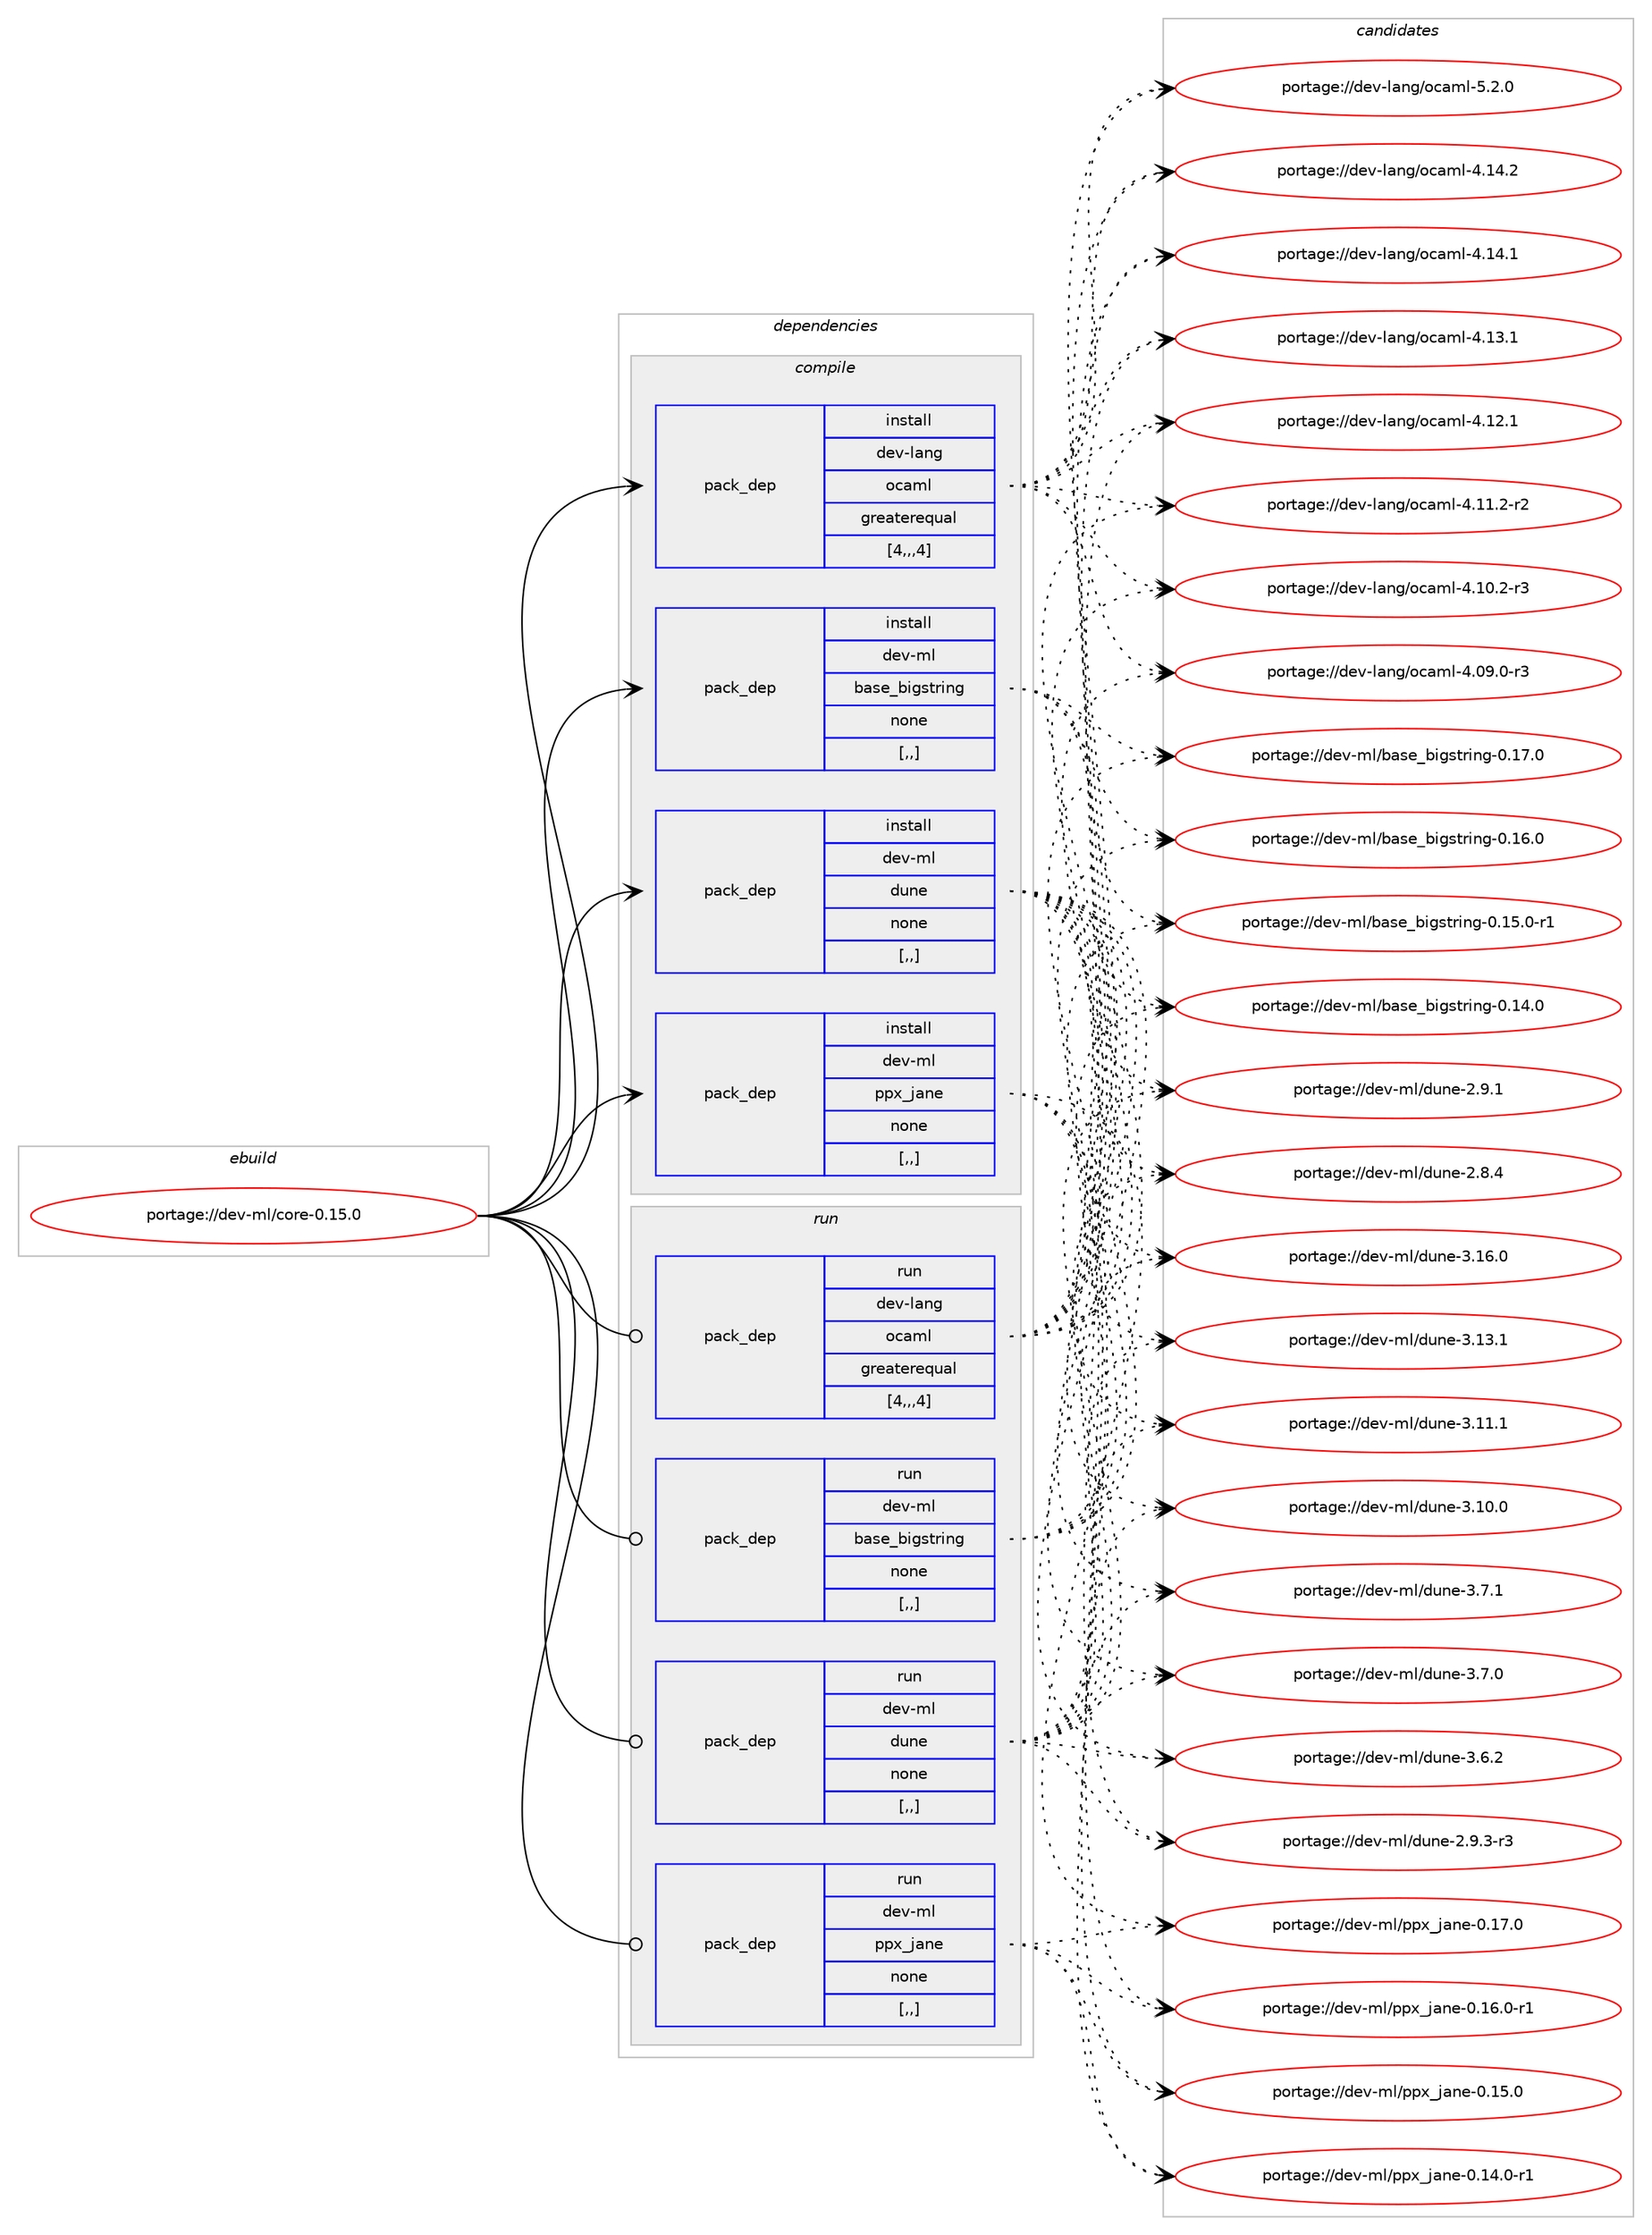 digraph prolog {

# *************
# Graph options
# *************

newrank=true;
concentrate=true;
compound=true;
graph [rankdir=LR,fontname=Helvetica,fontsize=10,ranksep=1.5];#, ranksep=2.5, nodesep=0.2];
edge  [arrowhead=vee];
node  [fontname=Helvetica,fontsize=10];

# **********
# The ebuild
# **********

subgraph cluster_leftcol {
color=gray;
label=<<i>ebuild</i>>;
id [label="portage://dev-ml/core-0.15.0", color=red, width=4, href="../dev-ml/core-0.15.0.svg"];
}

# ****************
# The dependencies
# ****************

subgraph cluster_midcol {
color=gray;
label=<<i>dependencies</i>>;
subgraph cluster_compile {
fillcolor="#eeeeee";
style=filled;
label=<<i>compile</i>>;
subgraph pack87901 {
dependency118383 [label=<<TABLE BORDER="0" CELLBORDER="1" CELLSPACING="0" CELLPADDING="4" WIDTH="220"><TR><TD ROWSPAN="6" CELLPADDING="30">pack_dep</TD></TR><TR><TD WIDTH="110">install</TD></TR><TR><TD>dev-lang</TD></TR><TR><TD>ocaml</TD></TR><TR><TD>greaterequal</TD></TR><TR><TD>[4,,,4]</TD></TR></TABLE>>, shape=none, color=blue];
}
id:e -> dependency118383:w [weight=20,style="solid",arrowhead="vee"];
subgraph pack87902 {
dependency118384 [label=<<TABLE BORDER="0" CELLBORDER="1" CELLSPACING="0" CELLPADDING="4" WIDTH="220"><TR><TD ROWSPAN="6" CELLPADDING="30">pack_dep</TD></TR><TR><TD WIDTH="110">install</TD></TR><TR><TD>dev-ml</TD></TR><TR><TD>base_bigstring</TD></TR><TR><TD>none</TD></TR><TR><TD>[,,]</TD></TR></TABLE>>, shape=none, color=blue];
}
id:e -> dependency118384:w [weight=20,style="solid",arrowhead="vee"];
subgraph pack87903 {
dependency118385 [label=<<TABLE BORDER="0" CELLBORDER="1" CELLSPACING="0" CELLPADDING="4" WIDTH="220"><TR><TD ROWSPAN="6" CELLPADDING="30">pack_dep</TD></TR><TR><TD WIDTH="110">install</TD></TR><TR><TD>dev-ml</TD></TR><TR><TD>dune</TD></TR><TR><TD>none</TD></TR><TR><TD>[,,]</TD></TR></TABLE>>, shape=none, color=blue];
}
id:e -> dependency118385:w [weight=20,style="solid",arrowhead="vee"];
subgraph pack87904 {
dependency118386 [label=<<TABLE BORDER="0" CELLBORDER="1" CELLSPACING="0" CELLPADDING="4" WIDTH="220"><TR><TD ROWSPAN="6" CELLPADDING="30">pack_dep</TD></TR><TR><TD WIDTH="110">install</TD></TR><TR><TD>dev-ml</TD></TR><TR><TD>ppx_jane</TD></TR><TR><TD>none</TD></TR><TR><TD>[,,]</TD></TR></TABLE>>, shape=none, color=blue];
}
id:e -> dependency118386:w [weight=20,style="solid",arrowhead="vee"];
}
subgraph cluster_compileandrun {
fillcolor="#eeeeee";
style=filled;
label=<<i>compile and run</i>>;
}
subgraph cluster_run {
fillcolor="#eeeeee";
style=filled;
label=<<i>run</i>>;
subgraph pack87905 {
dependency118387 [label=<<TABLE BORDER="0" CELLBORDER="1" CELLSPACING="0" CELLPADDING="4" WIDTH="220"><TR><TD ROWSPAN="6" CELLPADDING="30">pack_dep</TD></TR><TR><TD WIDTH="110">run</TD></TR><TR><TD>dev-lang</TD></TR><TR><TD>ocaml</TD></TR><TR><TD>greaterequal</TD></TR><TR><TD>[4,,,4]</TD></TR></TABLE>>, shape=none, color=blue];
}
id:e -> dependency118387:w [weight=20,style="solid",arrowhead="odot"];
subgraph pack87906 {
dependency118388 [label=<<TABLE BORDER="0" CELLBORDER="1" CELLSPACING="0" CELLPADDING="4" WIDTH="220"><TR><TD ROWSPAN="6" CELLPADDING="30">pack_dep</TD></TR><TR><TD WIDTH="110">run</TD></TR><TR><TD>dev-ml</TD></TR><TR><TD>base_bigstring</TD></TR><TR><TD>none</TD></TR><TR><TD>[,,]</TD></TR></TABLE>>, shape=none, color=blue];
}
id:e -> dependency118388:w [weight=20,style="solid",arrowhead="odot"];
subgraph pack87907 {
dependency118389 [label=<<TABLE BORDER="0" CELLBORDER="1" CELLSPACING="0" CELLPADDING="4" WIDTH="220"><TR><TD ROWSPAN="6" CELLPADDING="30">pack_dep</TD></TR><TR><TD WIDTH="110">run</TD></TR><TR><TD>dev-ml</TD></TR><TR><TD>dune</TD></TR><TR><TD>none</TD></TR><TR><TD>[,,]</TD></TR></TABLE>>, shape=none, color=blue];
}
id:e -> dependency118389:w [weight=20,style="solid",arrowhead="odot"];
subgraph pack87908 {
dependency118390 [label=<<TABLE BORDER="0" CELLBORDER="1" CELLSPACING="0" CELLPADDING="4" WIDTH="220"><TR><TD ROWSPAN="6" CELLPADDING="30">pack_dep</TD></TR><TR><TD WIDTH="110">run</TD></TR><TR><TD>dev-ml</TD></TR><TR><TD>ppx_jane</TD></TR><TR><TD>none</TD></TR><TR><TD>[,,]</TD></TR></TABLE>>, shape=none, color=blue];
}
id:e -> dependency118390:w [weight=20,style="solid",arrowhead="odot"];
}
}

# **************
# The candidates
# **************

subgraph cluster_choices {
rank=same;
color=gray;
label=<<i>candidates</i>>;

subgraph choice87901 {
color=black;
nodesep=1;
choice1001011184510897110103471119997109108455346504648 [label="portage://dev-lang/ocaml-5.2.0", color=red, width=4,href="../dev-lang/ocaml-5.2.0.svg"];
choice100101118451089711010347111999710910845524649524650 [label="portage://dev-lang/ocaml-4.14.2", color=red, width=4,href="../dev-lang/ocaml-4.14.2.svg"];
choice100101118451089711010347111999710910845524649524649 [label="portage://dev-lang/ocaml-4.14.1", color=red, width=4,href="../dev-lang/ocaml-4.14.1.svg"];
choice100101118451089711010347111999710910845524649514649 [label="portage://dev-lang/ocaml-4.13.1", color=red, width=4,href="../dev-lang/ocaml-4.13.1.svg"];
choice100101118451089711010347111999710910845524649504649 [label="portage://dev-lang/ocaml-4.12.1", color=red, width=4,href="../dev-lang/ocaml-4.12.1.svg"];
choice1001011184510897110103471119997109108455246494946504511450 [label="portage://dev-lang/ocaml-4.11.2-r2", color=red, width=4,href="../dev-lang/ocaml-4.11.2-r2.svg"];
choice1001011184510897110103471119997109108455246494846504511451 [label="portage://dev-lang/ocaml-4.10.2-r3", color=red, width=4,href="../dev-lang/ocaml-4.10.2-r3.svg"];
choice1001011184510897110103471119997109108455246485746484511451 [label="portage://dev-lang/ocaml-4.09.0-r3", color=red, width=4,href="../dev-lang/ocaml-4.09.0-r3.svg"];
dependency118383:e -> choice1001011184510897110103471119997109108455346504648:w [style=dotted,weight="100"];
dependency118383:e -> choice100101118451089711010347111999710910845524649524650:w [style=dotted,weight="100"];
dependency118383:e -> choice100101118451089711010347111999710910845524649524649:w [style=dotted,weight="100"];
dependency118383:e -> choice100101118451089711010347111999710910845524649514649:w [style=dotted,weight="100"];
dependency118383:e -> choice100101118451089711010347111999710910845524649504649:w [style=dotted,weight="100"];
dependency118383:e -> choice1001011184510897110103471119997109108455246494946504511450:w [style=dotted,weight="100"];
dependency118383:e -> choice1001011184510897110103471119997109108455246494846504511451:w [style=dotted,weight="100"];
dependency118383:e -> choice1001011184510897110103471119997109108455246485746484511451:w [style=dotted,weight="100"];
}
subgraph choice87902 {
color=black;
nodesep=1;
choice10010111845109108479897115101959810510311511611410511010345484649554648 [label="portage://dev-ml/base_bigstring-0.17.0", color=red, width=4,href="../dev-ml/base_bigstring-0.17.0.svg"];
choice10010111845109108479897115101959810510311511611410511010345484649544648 [label="portage://dev-ml/base_bigstring-0.16.0", color=red, width=4,href="../dev-ml/base_bigstring-0.16.0.svg"];
choice100101118451091084798971151019598105103115116114105110103454846495346484511449 [label="portage://dev-ml/base_bigstring-0.15.0-r1", color=red, width=4,href="../dev-ml/base_bigstring-0.15.0-r1.svg"];
choice10010111845109108479897115101959810510311511611410511010345484649524648 [label="portage://dev-ml/base_bigstring-0.14.0", color=red, width=4,href="../dev-ml/base_bigstring-0.14.0.svg"];
dependency118384:e -> choice10010111845109108479897115101959810510311511611410511010345484649554648:w [style=dotted,weight="100"];
dependency118384:e -> choice10010111845109108479897115101959810510311511611410511010345484649544648:w [style=dotted,weight="100"];
dependency118384:e -> choice100101118451091084798971151019598105103115116114105110103454846495346484511449:w [style=dotted,weight="100"];
dependency118384:e -> choice10010111845109108479897115101959810510311511611410511010345484649524648:w [style=dotted,weight="100"];
}
subgraph choice87903 {
color=black;
nodesep=1;
choice100101118451091084710011711010145514649544648 [label="portage://dev-ml/dune-3.16.0", color=red, width=4,href="../dev-ml/dune-3.16.0.svg"];
choice100101118451091084710011711010145514649514649 [label="portage://dev-ml/dune-3.13.1", color=red, width=4,href="../dev-ml/dune-3.13.1.svg"];
choice100101118451091084710011711010145514649494649 [label="portage://dev-ml/dune-3.11.1", color=red, width=4,href="../dev-ml/dune-3.11.1.svg"];
choice100101118451091084710011711010145514649484648 [label="portage://dev-ml/dune-3.10.0", color=red, width=4,href="../dev-ml/dune-3.10.0.svg"];
choice1001011184510910847100117110101455146554649 [label="portage://dev-ml/dune-3.7.1", color=red, width=4,href="../dev-ml/dune-3.7.1.svg"];
choice1001011184510910847100117110101455146554648 [label="portage://dev-ml/dune-3.7.0", color=red, width=4,href="../dev-ml/dune-3.7.0.svg"];
choice1001011184510910847100117110101455146544650 [label="portage://dev-ml/dune-3.6.2", color=red, width=4,href="../dev-ml/dune-3.6.2.svg"];
choice10010111845109108471001171101014550465746514511451 [label="portage://dev-ml/dune-2.9.3-r3", color=red, width=4,href="../dev-ml/dune-2.9.3-r3.svg"];
choice1001011184510910847100117110101455046574649 [label="portage://dev-ml/dune-2.9.1", color=red, width=4,href="../dev-ml/dune-2.9.1.svg"];
choice1001011184510910847100117110101455046564652 [label="portage://dev-ml/dune-2.8.4", color=red, width=4,href="../dev-ml/dune-2.8.4.svg"];
dependency118385:e -> choice100101118451091084710011711010145514649544648:w [style=dotted,weight="100"];
dependency118385:e -> choice100101118451091084710011711010145514649514649:w [style=dotted,weight="100"];
dependency118385:e -> choice100101118451091084710011711010145514649494649:w [style=dotted,weight="100"];
dependency118385:e -> choice100101118451091084710011711010145514649484648:w [style=dotted,weight="100"];
dependency118385:e -> choice1001011184510910847100117110101455146554649:w [style=dotted,weight="100"];
dependency118385:e -> choice1001011184510910847100117110101455146554648:w [style=dotted,weight="100"];
dependency118385:e -> choice1001011184510910847100117110101455146544650:w [style=dotted,weight="100"];
dependency118385:e -> choice10010111845109108471001171101014550465746514511451:w [style=dotted,weight="100"];
dependency118385:e -> choice1001011184510910847100117110101455046574649:w [style=dotted,weight="100"];
dependency118385:e -> choice1001011184510910847100117110101455046564652:w [style=dotted,weight="100"];
}
subgraph choice87904 {
color=black;
nodesep=1;
choice1001011184510910847112112120951069711010145484649554648 [label="portage://dev-ml/ppx_jane-0.17.0", color=red, width=4,href="../dev-ml/ppx_jane-0.17.0.svg"];
choice10010111845109108471121121209510697110101454846495446484511449 [label="portage://dev-ml/ppx_jane-0.16.0-r1", color=red, width=4,href="../dev-ml/ppx_jane-0.16.0-r1.svg"];
choice1001011184510910847112112120951069711010145484649534648 [label="portage://dev-ml/ppx_jane-0.15.0", color=red, width=4,href="../dev-ml/ppx_jane-0.15.0.svg"];
choice10010111845109108471121121209510697110101454846495246484511449 [label="portage://dev-ml/ppx_jane-0.14.0-r1", color=red, width=4,href="../dev-ml/ppx_jane-0.14.0-r1.svg"];
dependency118386:e -> choice1001011184510910847112112120951069711010145484649554648:w [style=dotted,weight="100"];
dependency118386:e -> choice10010111845109108471121121209510697110101454846495446484511449:w [style=dotted,weight="100"];
dependency118386:e -> choice1001011184510910847112112120951069711010145484649534648:w [style=dotted,weight="100"];
dependency118386:e -> choice10010111845109108471121121209510697110101454846495246484511449:w [style=dotted,weight="100"];
}
subgraph choice87905 {
color=black;
nodesep=1;
choice1001011184510897110103471119997109108455346504648 [label="portage://dev-lang/ocaml-5.2.0", color=red, width=4,href="../dev-lang/ocaml-5.2.0.svg"];
choice100101118451089711010347111999710910845524649524650 [label="portage://dev-lang/ocaml-4.14.2", color=red, width=4,href="../dev-lang/ocaml-4.14.2.svg"];
choice100101118451089711010347111999710910845524649524649 [label="portage://dev-lang/ocaml-4.14.1", color=red, width=4,href="../dev-lang/ocaml-4.14.1.svg"];
choice100101118451089711010347111999710910845524649514649 [label="portage://dev-lang/ocaml-4.13.1", color=red, width=4,href="../dev-lang/ocaml-4.13.1.svg"];
choice100101118451089711010347111999710910845524649504649 [label="portage://dev-lang/ocaml-4.12.1", color=red, width=4,href="../dev-lang/ocaml-4.12.1.svg"];
choice1001011184510897110103471119997109108455246494946504511450 [label="portage://dev-lang/ocaml-4.11.2-r2", color=red, width=4,href="../dev-lang/ocaml-4.11.2-r2.svg"];
choice1001011184510897110103471119997109108455246494846504511451 [label="portage://dev-lang/ocaml-4.10.2-r3", color=red, width=4,href="../dev-lang/ocaml-4.10.2-r3.svg"];
choice1001011184510897110103471119997109108455246485746484511451 [label="portage://dev-lang/ocaml-4.09.0-r3", color=red, width=4,href="../dev-lang/ocaml-4.09.0-r3.svg"];
dependency118387:e -> choice1001011184510897110103471119997109108455346504648:w [style=dotted,weight="100"];
dependency118387:e -> choice100101118451089711010347111999710910845524649524650:w [style=dotted,weight="100"];
dependency118387:e -> choice100101118451089711010347111999710910845524649524649:w [style=dotted,weight="100"];
dependency118387:e -> choice100101118451089711010347111999710910845524649514649:w [style=dotted,weight="100"];
dependency118387:e -> choice100101118451089711010347111999710910845524649504649:w [style=dotted,weight="100"];
dependency118387:e -> choice1001011184510897110103471119997109108455246494946504511450:w [style=dotted,weight="100"];
dependency118387:e -> choice1001011184510897110103471119997109108455246494846504511451:w [style=dotted,weight="100"];
dependency118387:e -> choice1001011184510897110103471119997109108455246485746484511451:w [style=dotted,weight="100"];
}
subgraph choice87906 {
color=black;
nodesep=1;
choice10010111845109108479897115101959810510311511611410511010345484649554648 [label="portage://dev-ml/base_bigstring-0.17.0", color=red, width=4,href="../dev-ml/base_bigstring-0.17.0.svg"];
choice10010111845109108479897115101959810510311511611410511010345484649544648 [label="portage://dev-ml/base_bigstring-0.16.0", color=red, width=4,href="../dev-ml/base_bigstring-0.16.0.svg"];
choice100101118451091084798971151019598105103115116114105110103454846495346484511449 [label="portage://dev-ml/base_bigstring-0.15.0-r1", color=red, width=4,href="../dev-ml/base_bigstring-0.15.0-r1.svg"];
choice10010111845109108479897115101959810510311511611410511010345484649524648 [label="portage://dev-ml/base_bigstring-0.14.0", color=red, width=4,href="../dev-ml/base_bigstring-0.14.0.svg"];
dependency118388:e -> choice10010111845109108479897115101959810510311511611410511010345484649554648:w [style=dotted,weight="100"];
dependency118388:e -> choice10010111845109108479897115101959810510311511611410511010345484649544648:w [style=dotted,weight="100"];
dependency118388:e -> choice100101118451091084798971151019598105103115116114105110103454846495346484511449:w [style=dotted,weight="100"];
dependency118388:e -> choice10010111845109108479897115101959810510311511611410511010345484649524648:w [style=dotted,weight="100"];
}
subgraph choice87907 {
color=black;
nodesep=1;
choice100101118451091084710011711010145514649544648 [label="portage://dev-ml/dune-3.16.0", color=red, width=4,href="../dev-ml/dune-3.16.0.svg"];
choice100101118451091084710011711010145514649514649 [label="portage://dev-ml/dune-3.13.1", color=red, width=4,href="../dev-ml/dune-3.13.1.svg"];
choice100101118451091084710011711010145514649494649 [label="portage://dev-ml/dune-3.11.1", color=red, width=4,href="../dev-ml/dune-3.11.1.svg"];
choice100101118451091084710011711010145514649484648 [label="portage://dev-ml/dune-3.10.0", color=red, width=4,href="../dev-ml/dune-3.10.0.svg"];
choice1001011184510910847100117110101455146554649 [label="portage://dev-ml/dune-3.7.1", color=red, width=4,href="../dev-ml/dune-3.7.1.svg"];
choice1001011184510910847100117110101455146554648 [label="portage://dev-ml/dune-3.7.0", color=red, width=4,href="../dev-ml/dune-3.7.0.svg"];
choice1001011184510910847100117110101455146544650 [label="portage://dev-ml/dune-3.6.2", color=red, width=4,href="../dev-ml/dune-3.6.2.svg"];
choice10010111845109108471001171101014550465746514511451 [label="portage://dev-ml/dune-2.9.3-r3", color=red, width=4,href="../dev-ml/dune-2.9.3-r3.svg"];
choice1001011184510910847100117110101455046574649 [label="portage://dev-ml/dune-2.9.1", color=red, width=4,href="../dev-ml/dune-2.9.1.svg"];
choice1001011184510910847100117110101455046564652 [label="portage://dev-ml/dune-2.8.4", color=red, width=4,href="../dev-ml/dune-2.8.4.svg"];
dependency118389:e -> choice100101118451091084710011711010145514649544648:w [style=dotted,weight="100"];
dependency118389:e -> choice100101118451091084710011711010145514649514649:w [style=dotted,weight="100"];
dependency118389:e -> choice100101118451091084710011711010145514649494649:w [style=dotted,weight="100"];
dependency118389:e -> choice100101118451091084710011711010145514649484648:w [style=dotted,weight="100"];
dependency118389:e -> choice1001011184510910847100117110101455146554649:w [style=dotted,weight="100"];
dependency118389:e -> choice1001011184510910847100117110101455146554648:w [style=dotted,weight="100"];
dependency118389:e -> choice1001011184510910847100117110101455146544650:w [style=dotted,weight="100"];
dependency118389:e -> choice10010111845109108471001171101014550465746514511451:w [style=dotted,weight="100"];
dependency118389:e -> choice1001011184510910847100117110101455046574649:w [style=dotted,weight="100"];
dependency118389:e -> choice1001011184510910847100117110101455046564652:w [style=dotted,weight="100"];
}
subgraph choice87908 {
color=black;
nodesep=1;
choice1001011184510910847112112120951069711010145484649554648 [label="portage://dev-ml/ppx_jane-0.17.0", color=red, width=4,href="../dev-ml/ppx_jane-0.17.0.svg"];
choice10010111845109108471121121209510697110101454846495446484511449 [label="portage://dev-ml/ppx_jane-0.16.0-r1", color=red, width=4,href="../dev-ml/ppx_jane-0.16.0-r1.svg"];
choice1001011184510910847112112120951069711010145484649534648 [label="portage://dev-ml/ppx_jane-0.15.0", color=red, width=4,href="../dev-ml/ppx_jane-0.15.0.svg"];
choice10010111845109108471121121209510697110101454846495246484511449 [label="portage://dev-ml/ppx_jane-0.14.0-r1", color=red, width=4,href="../dev-ml/ppx_jane-0.14.0-r1.svg"];
dependency118390:e -> choice1001011184510910847112112120951069711010145484649554648:w [style=dotted,weight="100"];
dependency118390:e -> choice10010111845109108471121121209510697110101454846495446484511449:w [style=dotted,weight="100"];
dependency118390:e -> choice1001011184510910847112112120951069711010145484649534648:w [style=dotted,weight="100"];
dependency118390:e -> choice10010111845109108471121121209510697110101454846495246484511449:w [style=dotted,weight="100"];
}
}

}
